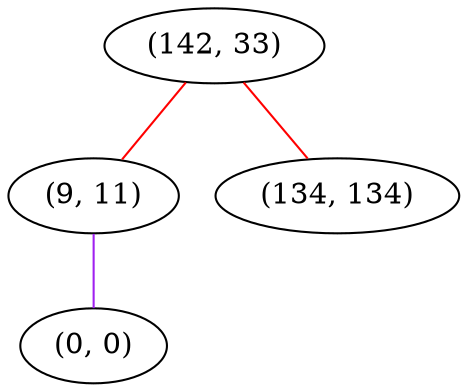 graph "" {
"(142, 33)";
"(9, 11)";
"(0, 0)";
"(134, 134)";
"(142, 33)" -- "(9, 11)"  [color=red, key=0, weight=1];
"(142, 33)" -- "(134, 134)"  [color=red, key=0, weight=1];
"(9, 11)" -- "(0, 0)"  [color=purple, key=0, weight=4];
}
